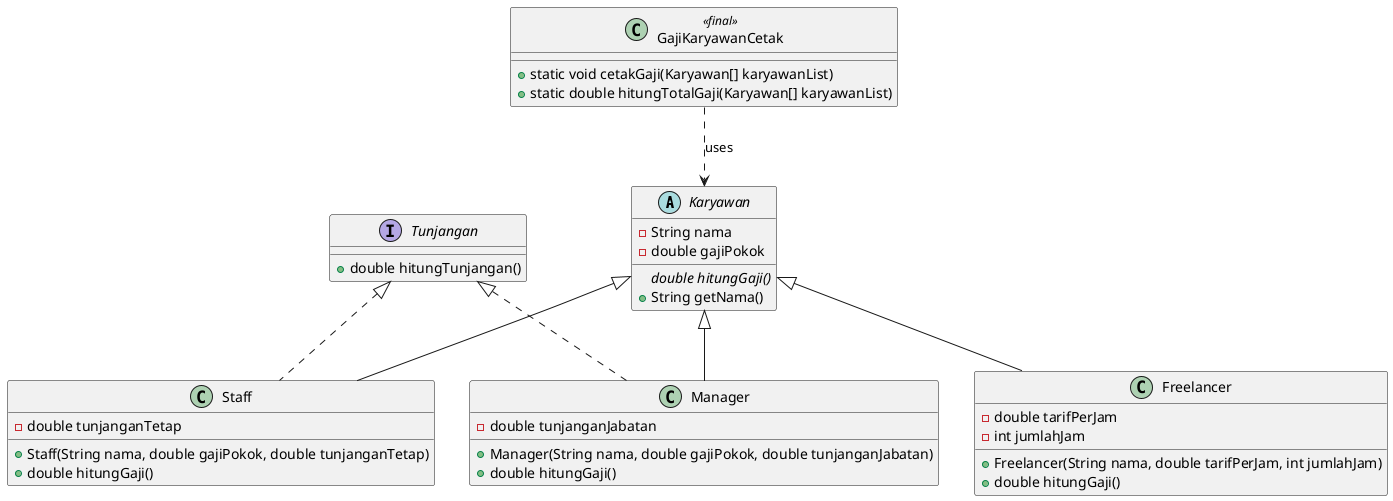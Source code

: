 @startuml

' Abstract class Karyawan
abstract class Karyawan {
    - String nama
    - double gajiPokok
    {abstract} double hitungGaji()
    + String getNama()
}

' Interface Tunjangan
interface Tunjangan {
    + double hitungTunjangan()
}

' Class Manager
class Manager {
    - double tunjanganJabatan
    + Manager(String nama, double gajiPokok, double tunjanganJabatan)
    + double hitungGaji()
}

' Class Staff
class Staff {
    - double tunjanganTetap
    + Staff(String nama, double gajiPokok, double tunjanganTetap)
    + double hitungGaji()
}

' Class Freelancer
class Freelancer {
    - double tarifPerJam
    - int jumlahJam
    + Freelancer(String nama, double tarifPerJam, int jumlahJam)
    + double hitungGaji()
}

' Final Class GajiKaryawanCetak
class GajiKaryawanCetak <<final>> {
    + static void cetakGaji(Karyawan[] karyawanList)
    + static double hitungTotalGaji(Karyawan[] karyawanList)
}

' Relasi Abstract Class -> Subclasses
Karyawan <|-- Manager
Karyawan <|-- Staff
Karyawan <|-- Freelancer

' Relasi Interface -> Implementasi
Tunjangan <|.. Manager
Tunjangan <|.. Staff

' Relasi GajiKaryawanCetak menggunakan Karyawan
GajiKaryawanCetak ..> Karyawan : uses

@enduml
